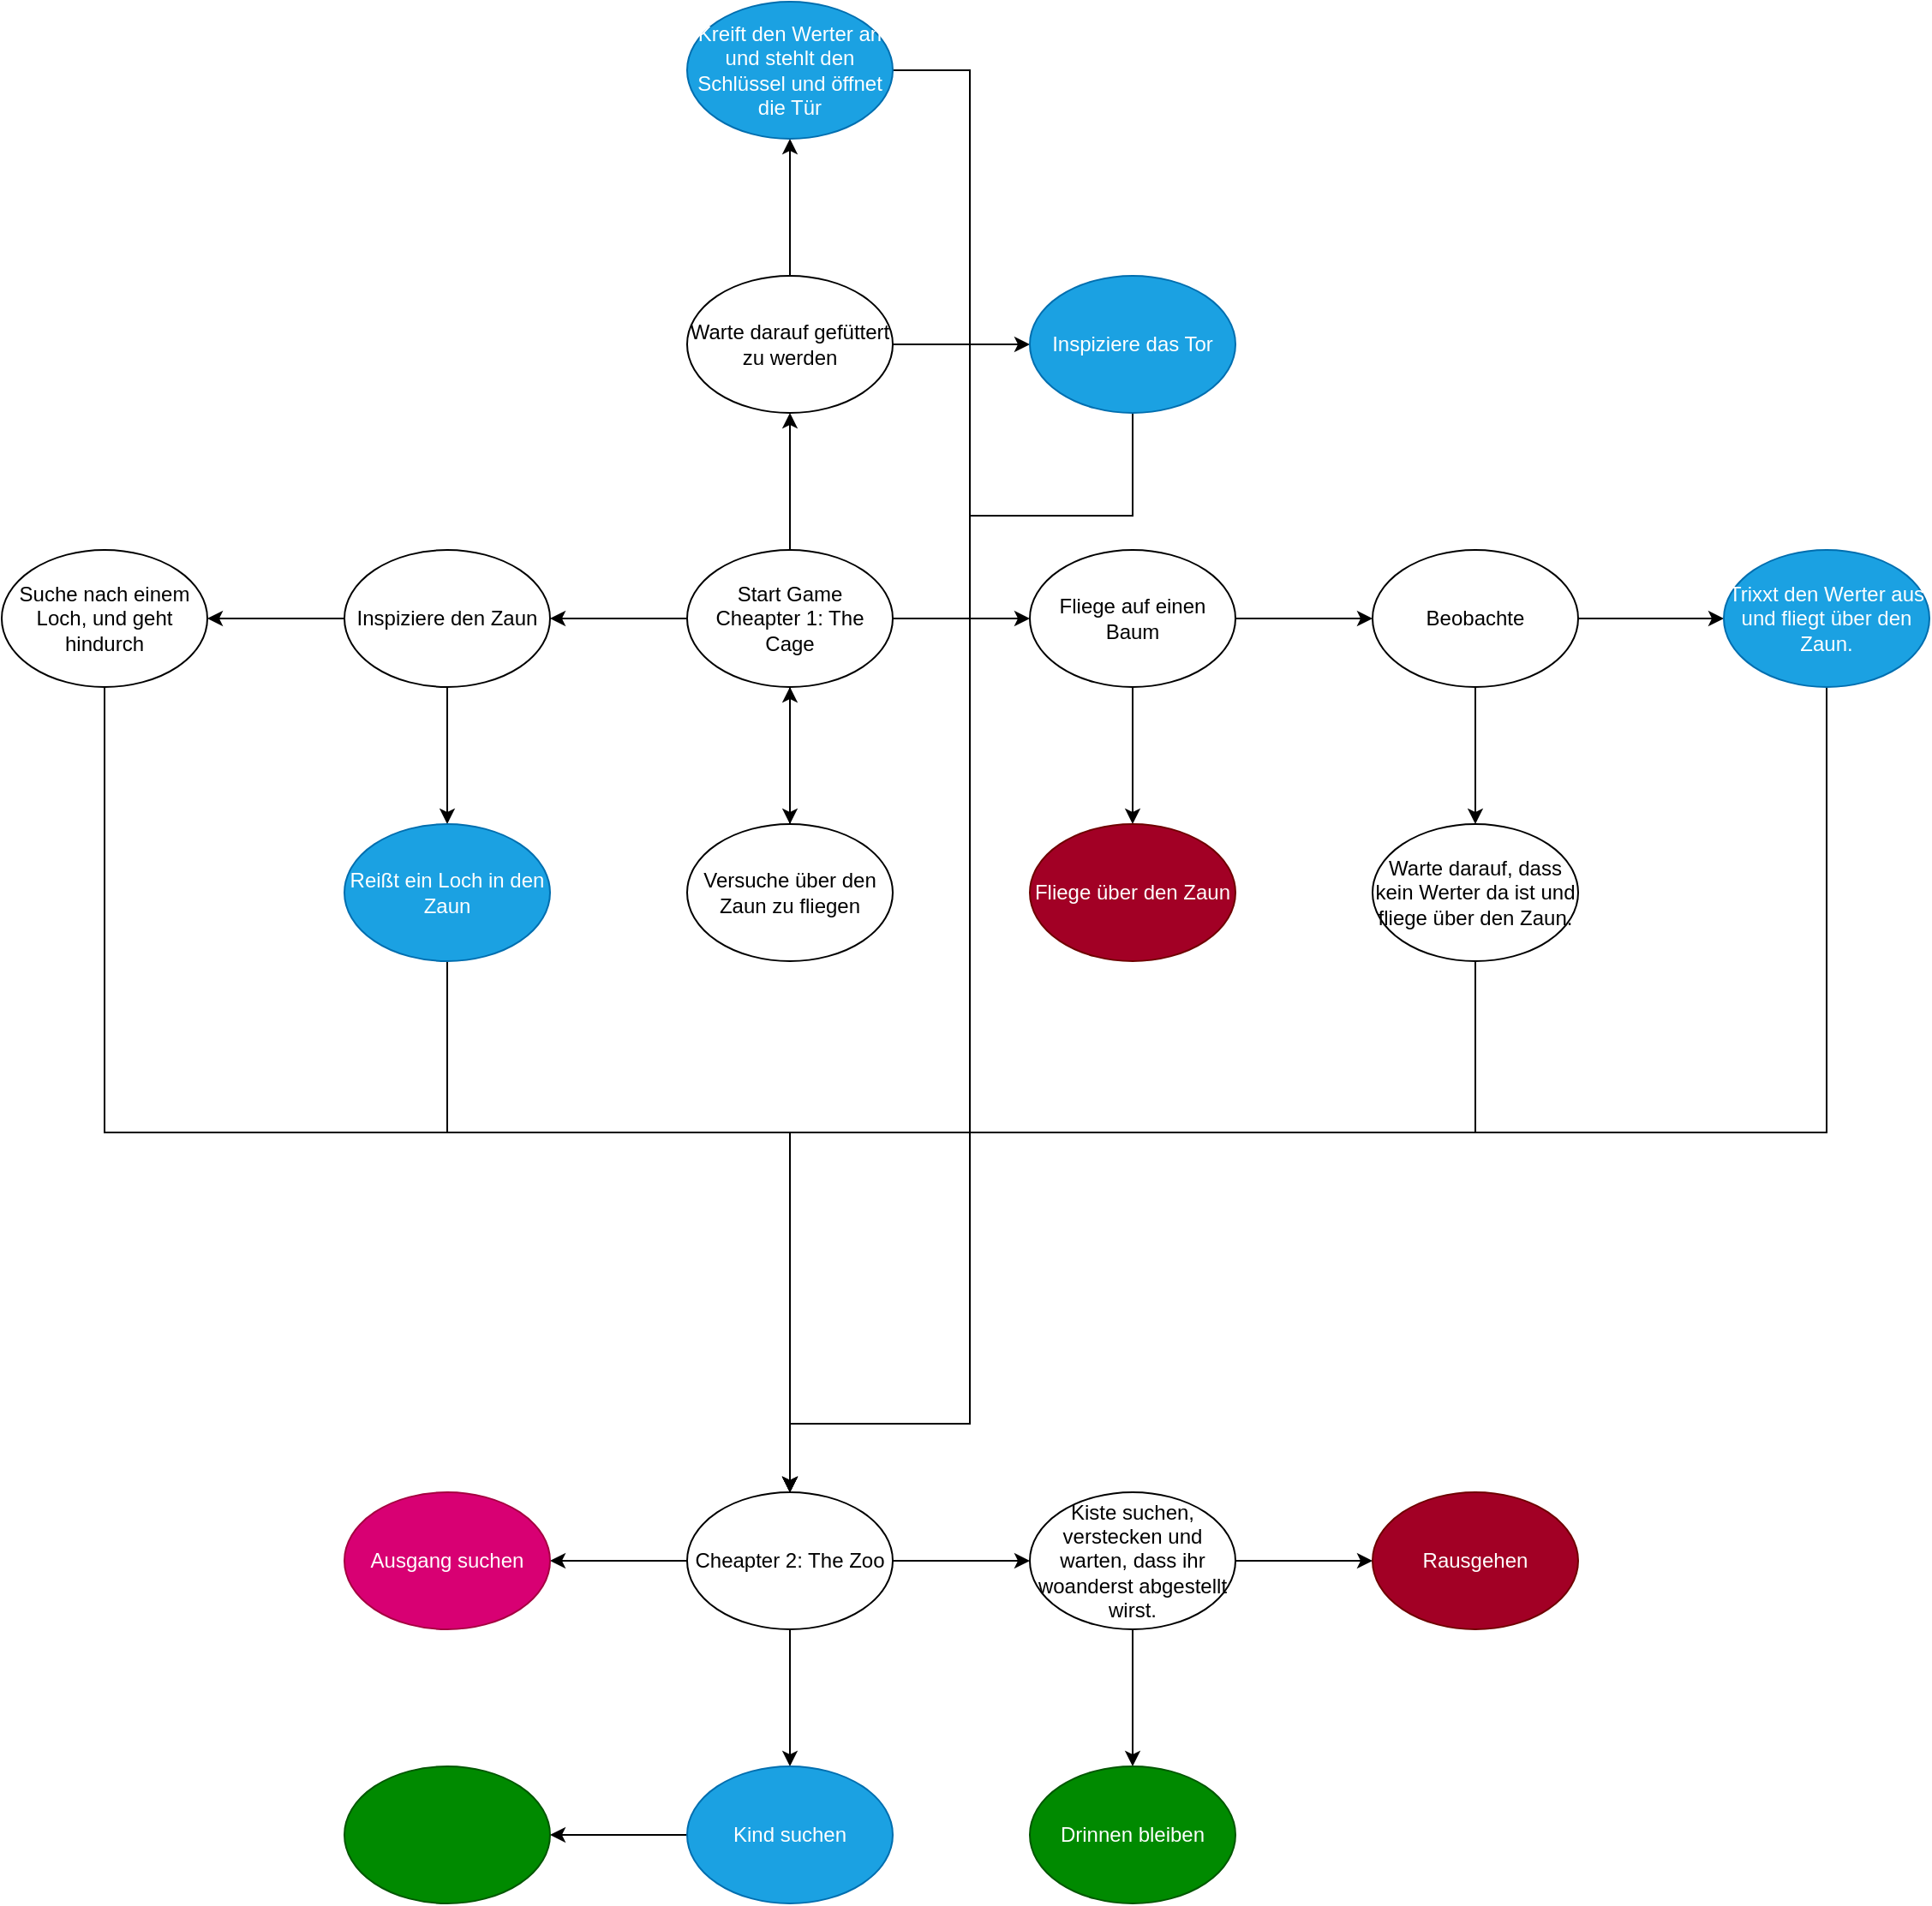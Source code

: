 <mxfile version="28.0.4">
  <diagram name="Page-1" id="-VZwadmtGIWvrwY4ltmh">
    <mxGraphModel dx="2068" dy="1924" grid="1" gridSize="10" guides="1" tooltips="1" connect="1" arrows="1" fold="1" page="1" pageScale="1" pageWidth="850" pageHeight="1100" math="0" shadow="0">
      <root>
        <mxCell id="0" />
        <mxCell id="1" parent="0" />
        <mxCell id="yY6zUu2VjB5jSB4ByoQh-5" value="" style="edgeStyle=orthogonalEdgeStyle;rounded=0;orthogonalLoop=1;jettySize=auto;html=1;" parent="1" source="yY6zUu2VjB5jSB4ByoQh-1" target="yY6zUu2VjB5jSB4ByoQh-4" edge="1">
          <mxGeometry relative="1" as="geometry" />
        </mxCell>
        <mxCell id="yY6zUu2VjB5jSB4ByoQh-9" value="" style="edgeStyle=orthogonalEdgeStyle;rounded=0;orthogonalLoop=1;jettySize=auto;html=1;" parent="1" source="yY6zUu2VjB5jSB4ByoQh-1" target="yY6zUu2VjB5jSB4ByoQh-8" edge="1">
          <mxGeometry relative="1" as="geometry" />
        </mxCell>
        <mxCell id="yY6zUu2VjB5jSB4ByoQh-21" value="" style="edgeStyle=orthogonalEdgeStyle;rounded=0;orthogonalLoop=1;jettySize=auto;html=1;" parent="1" source="yY6zUu2VjB5jSB4ByoQh-1" target="yY6zUu2VjB5jSB4ByoQh-20" edge="1">
          <mxGeometry relative="1" as="geometry" />
        </mxCell>
        <mxCell id="yY6zUu2VjB5jSB4ByoQh-23" value="" style="edgeStyle=orthogonalEdgeStyle;rounded=0;orthogonalLoop=1;jettySize=auto;html=1;" parent="1" source="yY6zUu2VjB5jSB4ByoQh-1" target="yY6zUu2VjB5jSB4ByoQh-22" edge="1">
          <mxGeometry relative="1" as="geometry" />
        </mxCell>
        <mxCell id="yY6zUu2VjB5jSB4ByoQh-1" value="Start Game&lt;br&gt;Cheapter 1: The Cage" style="ellipse;whiteSpace=wrap;html=1;" parent="1" vertex="1">
          <mxGeometry x="365" y="10" width="120" height="80" as="geometry" />
        </mxCell>
        <mxCell id="yY6zUu2VjB5jSB4ByoQh-7" style="edgeStyle=orthogonalEdgeStyle;rounded=0;orthogonalLoop=1;jettySize=auto;html=1;" parent="1" source="yY6zUu2VjB5jSB4ByoQh-4" target="yY6zUu2VjB5jSB4ByoQh-1" edge="1">
          <mxGeometry relative="1" as="geometry" />
        </mxCell>
        <mxCell id="yY6zUu2VjB5jSB4ByoQh-4" value="Versuche über den Zaun zu fliegen" style="ellipse;whiteSpace=wrap;html=1;" parent="1" vertex="1">
          <mxGeometry x="365" y="170" width="120" height="80" as="geometry" />
        </mxCell>
        <mxCell id="yY6zUu2VjB5jSB4ByoQh-11" value="" style="edgeStyle=orthogonalEdgeStyle;rounded=0;orthogonalLoop=1;jettySize=auto;html=1;" parent="1" source="yY6zUu2VjB5jSB4ByoQh-8" target="yY6zUu2VjB5jSB4ByoQh-10" edge="1">
          <mxGeometry relative="1" as="geometry" />
        </mxCell>
        <mxCell id="yY6zUu2VjB5jSB4ByoQh-13" value="" style="edgeStyle=orthogonalEdgeStyle;rounded=0;orthogonalLoop=1;jettySize=auto;html=1;" parent="1" source="yY6zUu2VjB5jSB4ByoQh-8" target="yY6zUu2VjB5jSB4ByoQh-12" edge="1">
          <mxGeometry relative="1" as="geometry" />
        </mxCell>
        <mxCell id="yY6zUu2VjB5jSB4ByoQh-8" value="Fliege auf einen Baum" style="ellipse;whiteSpace=wrap;html=1;" parent="1" vertex="1">
          <mxGeometry x="565" y="10" width="120" height="80" as="geometry" />
        </mxCell>
        <mxCell id="yY6zUu2VjB5jSB4ByoQh-10" value="Fliege über den Zaun" style="ellipse;whiteSpace=wrap;html=1;fillColor=#a20025;fontColor=#ffffff;strokeColor=#6F0000;" parent="1" vertex="1">
          <mxGeometry x="565" y="170" width="120" height="80" as="geometry" />
        </mxCell>
        <mxCell id="yY6zUu2VjB5jSB4ByoQh-15" value="" style="edgeStyle=orthogonalEdgeStyle;rounded=0;orthogonalLoop=1;jettySize=auto;html=1;" parent="1" source="yY6zUu2VjB5jSB4ByoQh-12" target="yY6zUu2VjB5jSB4ByoQh-14" edge="1">
          <mxGeometry relative="1" as="geometry" />
        </mxCell>
        <mxCell id="yY6zUu2VjB5jSB4ByoQh-19" value="" style="edgeStyle=orthogonalEdgeStyle;rounded=0;orthogonalLoop=1;jettySize=auto;html=1;" parent="1" source="yY6zUu2VjB5jSB4ByoQh-12" target="yY6zUu2VjB5jSB4ByoQh-18" edge="1">
          <mxGeometry relative="1" as="geometry" />
        </mxCell>
        <mxCell id="yY6zUu2VjB5jSB4ByoQh-12" value="Beobachte" style="ellipse;whiteSpace=wrap;html=1;" parent="1" vertex="1">
          <mxGeometry x="765" y="10" width="120" height="80" as="geometry" />
        </mxCell>
        <mxCell id="yY6zUu2VjB5jSB4ByoQh-37" style="edgeStyle=orthogonalEdgeStyle;rounded=0;orthogonalLoop=1;jettySize=auto;html=1;entryX=0.5;entryY=0;entryDx=0;entryDy=0;" parent="1" source="yY6zUu2VjB5jSB4ByoQh-14" target="yY6zUu2VjB5jSB4ByoQh-34" edge="1">
          <mxGeometry relative="1" as="geometry">
            <Array as="points">
              <mxPoint x="825" y="350" />
              <mxPoint x="425" y="350" />
            </Array>
          </mxGeometry>
        </mxCell>
        <mxCell id="yY6zUu2VjB5jSB4ByoQh-14" value="Warte darauf, dass kein Werter da ist und fliege über den Zaun." style="ellipse;whiteSpace=wrap;html=1;" parent="1" vertex="1">
          <mxGeometry x="765" y="170" width="120" height="80" as="geometry" />
        </mxCell>
        <mxCell id="yY6zUu2VjB5jSB4ByoQh-40" style="edgeStyle=orthogonalEdgeStyle;rounded=0;orthogonalLoop=1;jettySize=auto;html=1;entryX=0.5;entryY=0;entryDx=0;entryDy=0;" parent="1" source="yY6zUu2VjB5jSB4ByoQh-18" target="yY6zUu2VjB5jSB4ByoQh-34" edge="1">
          <mxGeometry relative="1" as="geometry">
            <Array as="points">
              <mxPoint x="1030" y="350" />
              <mxPoint x="425" y="350" />
            </Array>
          </mxGeometry>
        </mxCell>
        <mxCell id="yY6zUu2VjB5jSB4ByoQh-18" value="Trixxt den Werter aus und fliegt über den Zaun." style="ellipse;whiteSpace=wrap;html=1;fillColor=#1ba1e2;fontColor=#ffffff;strokeColor=#006EAF;" parent="1" vertex="1">
          <mxGeometry x="970" y="10" width="120" height="80" as="geometry" />
        </mxCell>
        <mxCell id="yY6zUu2VjB5jSB4ByoQh-25" value="" style="edgeStyle=orthogonalEdgeStyle;rounded=0;orthogonalLoop=1;jettySize=auto;html=1;" parent="1" source="yY6zUu2VjB5jSB4ByoQh-20" target="yY6zUu2VjB5jSB4ByoQh-24" edge="1">
          <mxGeometry relative="1" as="geometry" />
        </mxCell>
        <mxCell id="yY6zUu2VjB5jSB4ByoQh-27" value="" style="edgeStyle=orthogonalEdgeStyle;rounded=0;orthogonalLoop=1;jettySize=auto;html=1;" parent="1" source="yY6zUu2VjB5jSB4ByoQh-20" target="yY6zUu2VjB5jSB4ByoQh-26" edge="1">
          <mxGeometry relative="1" as="geometry" />
        </mxCell>
        <mxCell id="yY6zUu2VjB5jSB4ByoQh-20" value="Inspiziere den Zaun" style="ellipse;whiteSpace=wrap;html=1;" parent="1" vertex="1">
          <mxGeometry x="165" y="10" width="120" height="80" as="geometry" />
        </mxCell>
        <mxCell id="yY6zUu2VjB5jSB4ByoQh-31" value="" style="edgeStyle=orthogonalEdgeStyle;rounded=0;orthogonalLoop=1;jettySize=auto;html=1;" parent="1" source="yY6zUu2VjB5jSB4ByoQh-22" target="yY6zUu2VjB5jSB4ByoQh-30" edge="1">
          <mxGeometry relative="1" as="geometry" />
        </mxCell>
        <mxCell id="yY6zUu2VjB5jSB4ByoQh-33" value="" style="edgeStyle=orthogonalEdgeStyle;rounded=0;orthogonalLoop=1;jettySize=auto;html=1;" parent="1" source="yY6zUu2VjB5jSB4ByoQh-22" target="yY6zUu2VjB5jSB4ByoQh-32" edge="1">
          <mxGeometry relative="1" as="geometry" />
        </mxCell>
        <mxCell id="yY6zUu2VjB5jSB4ByoQh-22" value="Warte darauf gefüttert zu werden" style="ellipse;whiteSpace=wrap;html=1;" parent="1" vertex="1">
          <mxGeometry x="365" y="-150" width="120" height="80" as="geometry" />
        </mxCell>
        <mxCell id="yY6zUu2VjB5jSB4ByoQh-39" style="edgeStyle=orthogonalEdgeStyle;rounded=0;orthogonalLoop=1;jettySize=auto;html=1;" parent="1" source="yY6zUu2VjB5jSB4ByoQh-24" target="yY6zUu2VjB5jSB4ByoQh-34" edge="1">
          <mxGeometry relative="1" as="geometry">
            <Array as="points">
              <mxPoint x="25" y="350" />
              <mxPoint x="425" y="350" />
            </Array>
          </mxGeometry>
        </mxCell>
        <mxCell id="yY6zUu2VjB5jSB4ByoQh-24" value="Suche nach einem Loch, und geht hindurch" style="ellipse;whiteSpace=wrap;html=1;" parent="1" vertex="1">
          <mxGeometry x="-35" y="10" width="120" height="80" as="geometry" />
        </mxCell>
        <mxCell id="yY6zUu2VjB5jSB4ByoQh-38" style="edgeStyle=orthogonalEdgeStyle;rounded=0;orthogonalLoop=1;jettySize=auto;html=1;entryX=0.5;entryY=0;entryDx=0;entryDy=0;" parent="1" source="yY6zUu2VjB5jSB4ByoQh-26" target="yY6zUu2VjB5jSB4ByoQh-34" edge="1">
          <mxGeometry relative="1" as="geometry">
            <Array as="points">
              <mxPoint x="225" y="350" />
              <mxPoint x="425" y="350" />
            </Array>
          </mxGeometry>
        </mxCell>
        <mxCell id="yY6zUu2VjB5jSB4ByoQh-26" value="Reißt ein Loch in den Zaun" style="ellipse;whiteSpace=wrap;html=1;fillColor=#1ba1e2;fontColor=#ffffff;strokeColor=#006EAF;" parent="1" vertex="1">
          <mxGeometry x="165" y="170" width="120" height="80" as="geometry" />
        </mxCell>
        <mxCell id="yY6zUu2VjB5jSB4ByoQh-41" style="edgeStyle=orthogonalEdgeStyle;rounded=0;orthogonalLoop=1;jettySize=auto;html=1;entryX=0.5;entryY=0;entryDx=0;entryDy=0;" parent="1" source="yY6zUu2VjB5jSB4ByoQh-30" target="yY6zUu2VjB5jSB4ByoQh-34" edge="1">
          <mxGeometry relative="1" as="geometry">
            <Array as="points">
              <mxPoint x="625" y="-10" />
              <mxPoint x="530" y="-10" />
              <mxPoint x="530" y="520" />
            </Array>
          </mxGeometry>
        </mxCell>
        <mxCell id="yY6zUu2VjB5jSB4ByoQh-30" value="Inspiziere das Tor" style="ellipse;whiteSpace=wrap;html=1;fillColor=#1ba1e2;fontColor=#ffffff;strokeColor=#006EAF;" parent="1" vertex="1">
          <mxGeometry x="565" y="-150" width="120" height="80" as="geometry" />
        </mxCell>
        <mxCell id="yY6zUu2VjB5jSB4ByoQh-42" style="edgeStyle=orthogonalEdgeStyle;rounded=0;orthogonalLoop=1;jettySize=auto;html=1;entryX=0.5;entryY=0;entryDx=0;entryDy=0;" parent="1" source="yY6zUu2VjB5jSB4ByoQh-32" target="yY6zUu2VjB5jSB4ByoQh-34" edge="1">
          <mxGeometry relative="1" as="geometry">
            <Array as="points">
              <mxPoint x="530" y="-270" />
              <mxPoint x="530" y="520" />
            </Array>
          </mxGeometry>
        </mxCell>
        <mxCell id="yY6zUu2VjB5jSB4ByoQh-32" value="Kreift den Werter an und stehlt den Schlüssel und öffnet die Tür" style="ellipse;whiteSpace=wrap;html=1;fillColor=#1ba1e2;fontColor=#ffffff;strokeColor=#006EAF;" parent="1" vertex="1">
          <mxGeometry x="365" y="-310" width="120" height="80" as="geometry" />
        </mxCell>
        <mxCell id="crSbYHDmSzXv--COdyXd-2" value="" style="edgeStyle=orthogonalEdgeStyle;rounded=0;orthogonalLoop=1;jettySize=auto;html=1;" parent="1" source="yY6zUu2VjB5jSB4ByoQh-34" target="crSbYHDmSzXv--COdyXd-1" edge="1">
          <mxGeometry relative="1" as="geometry" />
        </mxCell>
        <mxCell id="crSbYHDmSzXv--COdyXd-4" value="" style="edgeStyle=orthogonalEdgeStyle;rounded=0;orthogonalLoop=1;jettySize=auto;html=1;" parent="1" source="yY6zUu2VjB5jSB4ByoQh-34" target="crSbYHDmSzXv--COdyXd-3" edge="1">
          <mxGeometry relative="1" as="geometry" />
        </mxCell>
        <mxCell id="crSbYHDmSzXv--COdyXd-6" value="" style="edgeStyle=orthogonalEdgeStyle;rounded=0;orthogonalLoop=1;jettySize=auto;html=1;" parent="1" source="yY6zUu2VjB5jSB4ByoQh-34" target="crSbYHDmSzXv--COdyXd-5" edge="1">
          <mxGeometry relative="1" as="geometry" />
        </mxCell>
        <mxCell id="yY6zUu2VjB5jSB4ByoQh-34" value="Cheapter 2: The Zoo" style="ellipse;whiteSpace=wrap;html=1;" parent="1" vertex="1">
          <mxGeometry x="365" y="560" width="120" height="80" as="geometry" />
        </mxCell>
        <mxCell id="crSbYHDmSzXv--COdyXd-14" value="" style="edgeStyle=orthogonalEdgeStyle;rounded=0;orthogonalLoop=1;jettySize=auto;html=1;" parent="1" source="crSbYHDmSzXv--COdyXd-1" target="crSbYHDmSzXv--COdyXd-13" edge="1">
          <mxGeometry relative="1" as="geometry" />
        </mxCell>
        <mxCell id="crSbYHDmSzXv--COdyXd-1" value="Kind suchen" style="ellipse;whiteSpace=wrap;html=1;fillColor=#1ba1e2;fontColor=#ffffff;strokeColor=#006EAF;" parent="1" vertex="1">
          <mxGeometry x="365" y="720" width="120" height="80" as="geometry" />
        </mxCell>
        <mxCell id="crSbYHDmSzXv--COdyXd-8" value="" style="edgeStyle=orthogonalEdgeStyle;rounded=0;orthogonalLoop=1;jettySize=auto;html=1;" parent="1" source="crSbYHDmSzXv--COdyXd-3" target="crSbYHDmSzXv--COdyXd-7" edge="1">
          <mxGeometry relative="1" as="geometry" />
        </mxCell>
        <mxCell id="crSbYHDmSzXv--COdyXd-10" value="" style="edgeStyle=orthogonalEdgeStyle;rounded=0;orthogonalLoop=1;jettySize=auto;html=1;" parent="1" source="crSbYHDmSzXv--COdyXd-3" target="crSbYHDmSzXv--COdyXd-9" edge="1">
          <mxGeometry relative="1" as="geometry" />
        </mxCell>
        <mxCell id="crSbYHDmSzXv--COdyXd-3" value="Kiste suchen, verstecken und warten, dass ihr woanderst abgestellt wirst." style="ellipse;whiteSpace=wrap;html=1;" parent="1" vertex="1">
          <mxGeometry x="565" y="560" width="120" height="80" as="geometry" />
        </mxCell>
        <mxCell id="crSbYHDmSzXv--COdyXd-5" value="Ausgang suchen" style="ellipse;whiteSpace=wrap;html=1;fillColor=#d80073;fontColor=#ffffff;strokeColor=#A50040;" parent="1" vertex="1">
          <mxGeometry x="165" y="560" width="120" height="80" as="geometry" />
        </mxCell>
        <mxCell id="crSbYHDmSzXv--COdyXd-7" value="Rausgehen" style="ellipse;whiteSpace=wrap;html=1;fillColor=#a20025;fontColor=#ffffff;strokeColor=#6F0000;" parent="1" vertex="1">
          <mxGeometry x="765" y="560" width="120" height="80" as="geometry" />
        </mxCell>
        <mxCell id="crSbYHDmSzXv--COdyXd-9" value="Drinnen bleiben" style="ellipse;whiteSpace=wrap;html=1;fillColor=#008a00;fontColor=#ffffff;strokeColor=#005700;" parent="1" vertex="1">
          <mxGeometry x="565" y="720" width="120" height="80" as="geometry" />
        </mxCell>
        <mxCell id="crSbYHDmSzXv--COdyXd-13" value="" style="ellipse;whiteSpace=wrap;html=1;fillColor=#008a00;fontColor=#ffffff;strokeColor=#005700;" parent="1" vertex="1">
          <mxGeometry x="165" y="720" width="120" height="80" as="geometry" />
        </mxCell>
      </root>
    </mxGraphModel>
  </diagram>
</mxfile>
